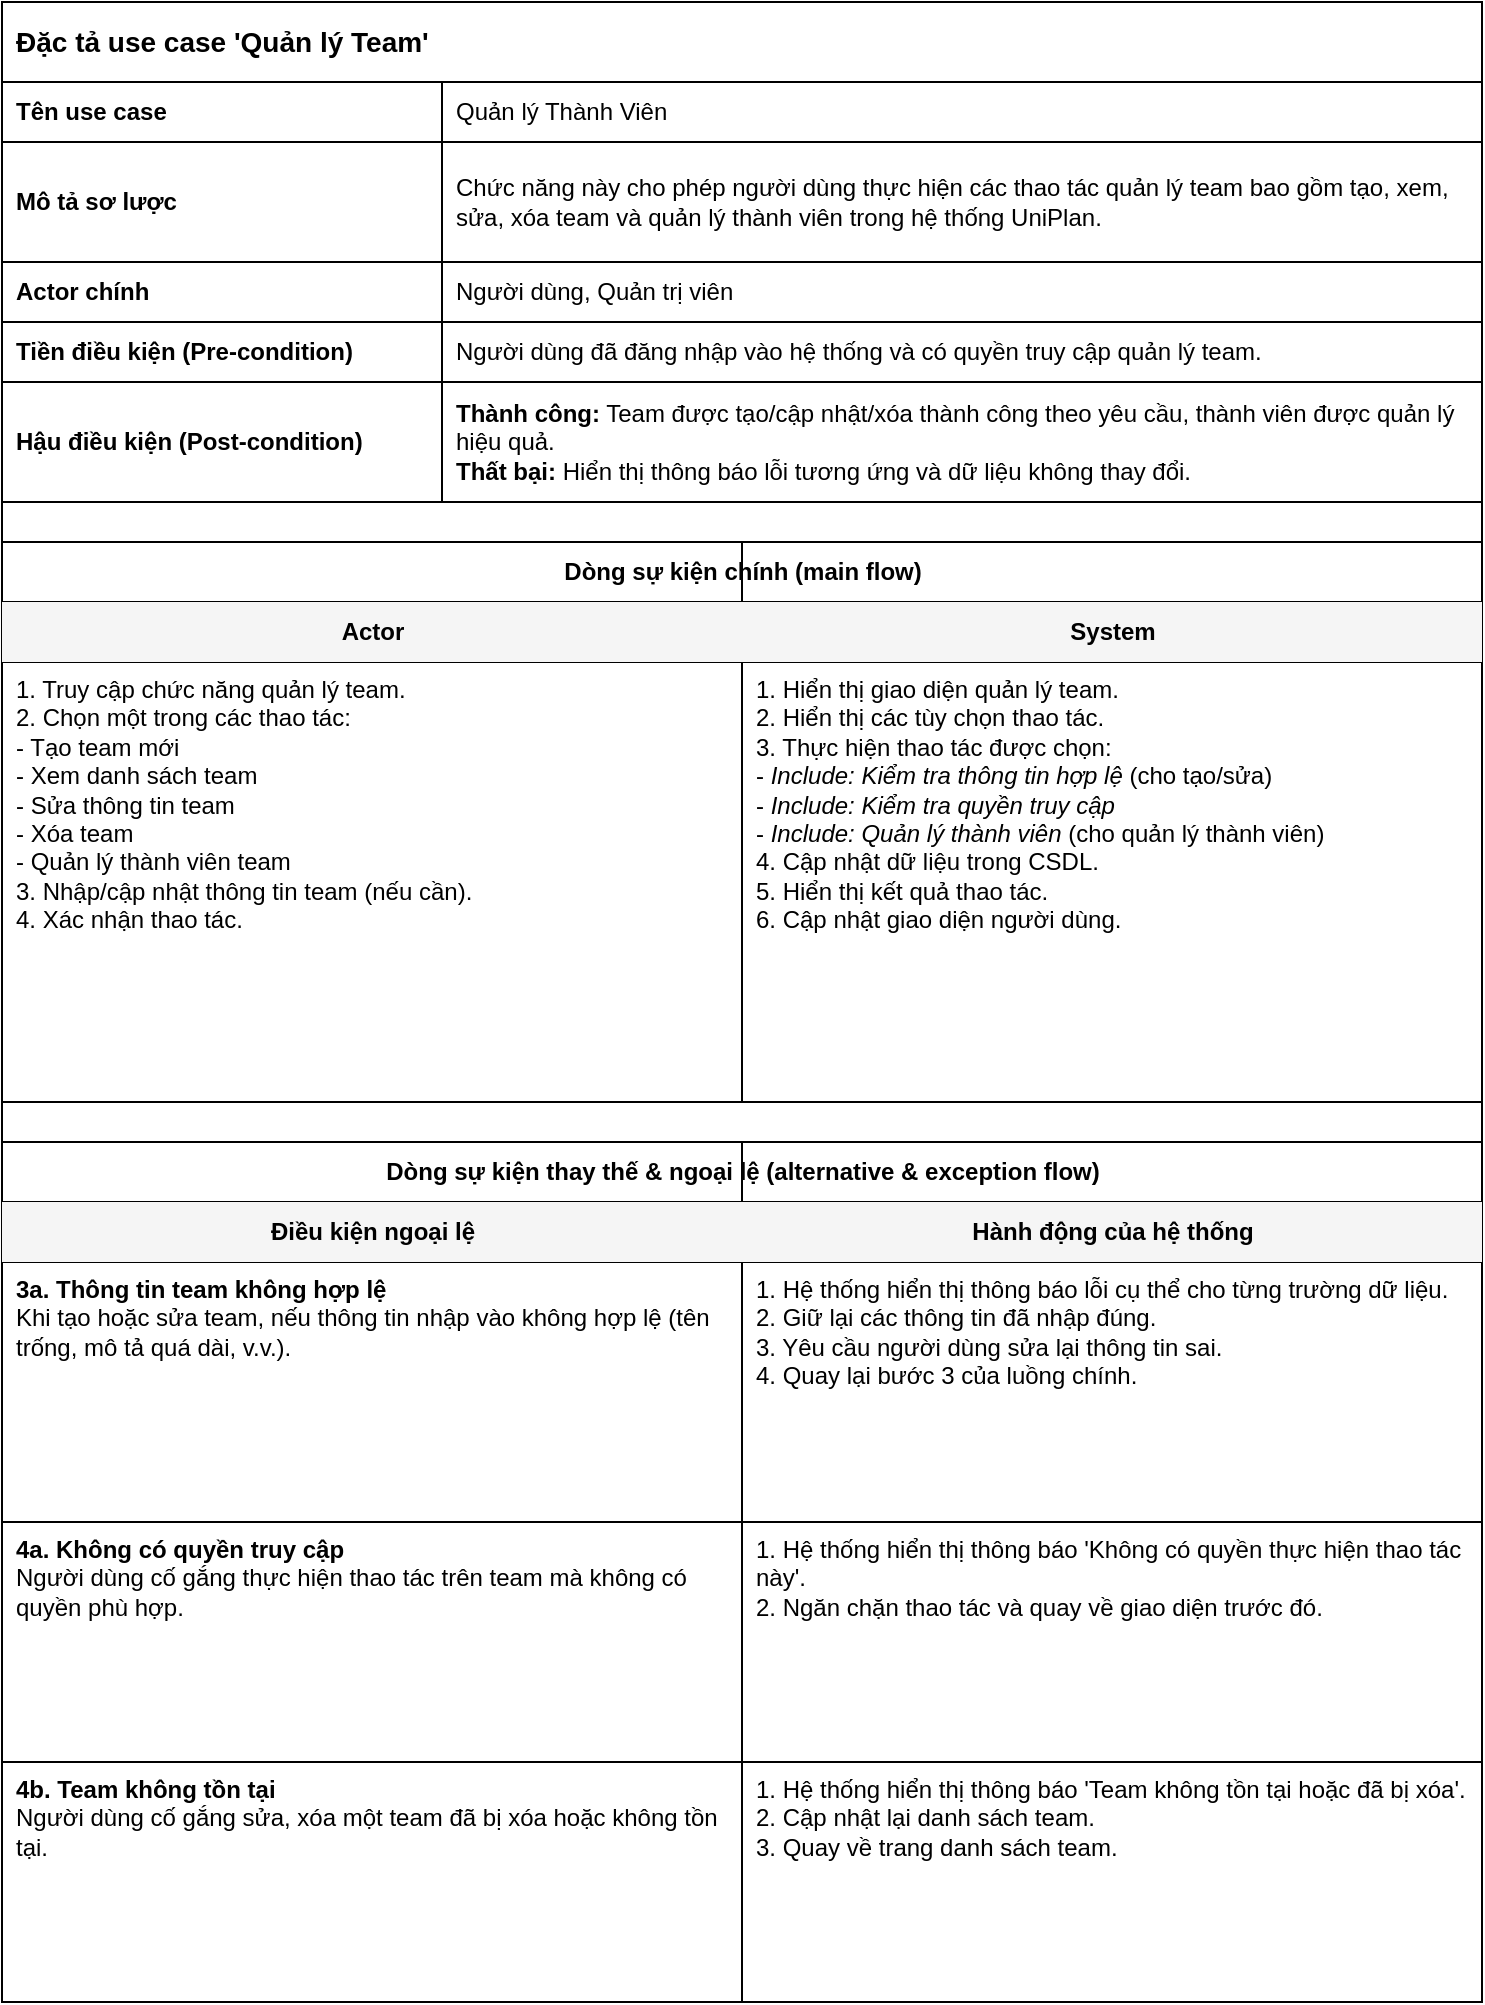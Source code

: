 <mxfile version="27.2.0">
  <diagram name="Professional Use Case Specification" id="quanlyteam_spec">
    <mxGraphModel dx="664" dy="690" grid="1" gridSize="10" guides="1" tooltips="1" connect="1" arrows="1" fold="1" page="1" pageScale="1" pageWidth="827" pageHeight="1169" background="#ffffff" math="0" shadow="0">
      <root>
        <mxCell id="0" />
        <mxCell id="1" parent="0" />
        <mxCell id="spec-container-team" value="" style="rounded=0;whiteSpace=wrap;html=1;shadow=0;strokeWidth=1;fillColor=none;verticalAlign=top;align=left;spacingLeft=10;spacingTop=10;" parent="1" vertex="1">
          <mxGeometry x="40" y="40" width="740" height="1000" as="geometry" />
        </mxCell>
        <mxCell id="title-team" value="&lt;b style=&quot;font-size: 14px;&quot;&gt;Đặc tả use case &#39;Quản lý Team&#39;&lt;/b&gt;" style="text;html=1;strokeColor=none;fillColor=none;align=left;verticalAlign=middle;whiteSpace=wrap;rounded=0;spacingLeft=5;fontFamily=Helvetica;" parent="spec-container-team" vertex="1">
          <mxGeometry width="740" height="40" as="geometry" />
        </mxCell>
        <mxCell id="table-info" value="" style="shape=table;startSize=0;container=1;collapsible=0;childLayout=tableLayout;fixedRows=1;rowLines=1;fontStyle=0;align=center;resizeLast=1;fontFamily=Helvetica;fontSize=12;" parent="spec-container-team" vertex="1">
          <mxGeometry y="40" width="740" height="210" as="geometry" />
        </mxCell>
        <mxCell id="info-row1" style="shape=tableRow;horizontal=0;startSize=0;swimlaneHead=0;swimlaneBody=0;top=0;left=0;bottom=0;right=0;collapsible=0;dropTarget=0;fillColor=none;" parent="table-info" vertex="1">
          <mxGeometry width="740" height="30" as="geometry" />
        </mxCell>
        <mxCell id="info-r1c1" value="&lt;b&gt;Tên use case&lt;/b&gt;" style="shape=partialRectangle;html=1;collapsible=0;dropTarget=0;pointerEvents=0;fillColor=none;top=0;left=0;bottom=0;right=0;strokeColor=inherit;align=left;verticalAlign=middle;spacingLeft=5;" parent="info-row1" vertex="1">
          <mxGeometry width="220" height="30" as="geometry">
            <mxRectangle width="220" height="30" as="alternateBounds" />
          </mxGeometry>
        </mxCell>
        <mxCell id="info-r1c2" value="Quản lý Thành Viên" style="shape=partialRectangle;html=1;collapsible=0;dropTarget=0;pointerEvents=0;fillColor=none;top=0;left=0;bottom=0;right=0;strokeColor=inherit;align=left;verticalAlign=middle;spacingLeft=5;" parent="info-row1" vertex="1">
          <mxGeometry x="220" width="520" height="30" as="geometry">
            <mxRectangle width="520" height="30" as="alternateBounds" />
          </mxGeometry>
        </mxCell>
        <mxCell id="info-row2" style="shape=tableRow;horizontal=0;startSize=0;swimlaneHead=0;swimlaneBody=0;top=0;left=0;bottom=0;right=0;collapsible=0;dropTarget=0;fillColor=none;" parent="table-info" vertex="1">
          <mxGeometry y="30" width="740" height="60" as="geometry" />
        </mxCell>
        <mxCell id="info-r2c1" value="&lt;b&gt;Mô tả sơ lược&lt;/b&gt;" style="shape=partialRectangle;html=1;collapsible=0;dropTarget=0;pointerEvents=0;fillColor=none;top=0;left=0;bottom=0;right=0;strokeColor=inherit;align=left;verticalAlign=middle;spacingLeft=5;whiteSpace=wrap;" parent="info-row2" vertex="1">
          <mxGeometry width="220" height="60" as="geometry">
            <mxRectangle width="220" height="60" as="alternateBounds" />
          </mxGeometry>
        </mxCell>
        <mxCell id="info-r2c2" value="Chức năng này cho phép người dùng thực hiện các thao tác quản lý team bao gồm tạo, xem, sửa, xóa team và quản lý thành viên trong hệ thống UniPlan." style="shape=partialRectangle;html=1;collapsible=0;dropTarget=0;pointerEvents=0;fillColor=none;top=0;left=0;bottom=0;right=0;strokeColor=inherit;align=left;verticalAlign=middle;spacingLeft=5;whiteSpace=wrap;" parent="info-row2" vertex="1">
          <mxGeometry x="220" width="520" height="60" as="geometry">
            <mxRectangle width="520" height="60" as="alternateBounds" />
          </mxGeometry>
        </mxCell>
        <mxCell id="info-row3" style="shape=tableRow;horizontal=0;startSize=0;swimlaneHead=0;swimlaneBody=0;top=0;left=0;bottom=0;right=0;collapsible=0;dropTarget=0;fillColor=none;" parent="table-info" vertex="1">
          <mxGeometry y="90" width="740" height="30" as="geometry" />
        </mxCell>
        <mxCell id="info-r3c1" value="&lt;b&gt;Actor chính&lt;/b&gt;" style="shape=partialRectangle;html=1;collapsible=0;dropTarget=0;pointerEvents=0;fillColor=none;top=0;left=0;bottom=0;right=0;strokeColor=inherit;align=left;verticalAlign=middle;spacingLeft=5;" parent="info-row3" vertex="1">
          <mxGeometry width="220" height="30" as="geometry">
            <mxRectangle width="220" height="30" as="alternateBounds" />
          </mxGeometry>
        </mxCell>
        <mxCell id="info-r3c2" value="Người dùng, Quản trị viên" style="shape=partialRectangle;html=1;collapsible=0;dropTarget=0;pointerEvents=0;fillColor=none;top=0;left=0;bottom=0;right=0;strokeColor=inherit;align=left;verticalAlign=middle;spacingLeft=5;" parent="info-row3" vertex="1">
          <mxGeometry x="220" width="520" height="30" as="geometry">
            <mxRectangle width="520" height="30" as="alternateBounds" />
          </mxGeometry>
        </mxCell>
        <mxCell id="info-row4" style="shape=tableRow;horizontal=0;startSize=0;swimlaneHead=0;swimlaneBody=0;top=0;left=0;bottom=0;right=0;collapsible=0;dropTarget=0;fillColor=none;" parent="table-info" vertex="1">
          <mxGeometry y="120" width="740" height="30" as="geometry" />
        </mxCell>
        <mxCell id="info-r4c1" value="&lt;b&gt;Tiền điều kiện (Pre-condition)&lt;/b&gt;" style="shape=partialRectangle;html=1;collapsible=0;dropTarget=0;pointerEvents=0;fillColor=none;top=0;left=0;bottom=0;right=0;strokeColor=inherit;align=left;verticalAlign=middle;spacingLeft=5;" parent="info-row4" vertex="1">
          <mxGeometry width="220" height="30" as="geometry">
            <mxRectangle width="220" height="30" as="alternateBounds" />
          </mxGeometry>
        </mxCell>
        <mxCell id="info-r4c2" value="Người dùng đã đăng nhập vào hệ thống và có quyền truy cập quản lý team." style="shape=partialRectangle;html=1;collapsible=0;dropTarget=0;pointerEvents=0;fillColor=none;top=0;left=0;bottom=0;right=0;strokeColor=inherit;align=left;verticalAlign=middle;spacingLeft=5;" parent="info-row4" vertex="1">
          <mxGeometry x="220" width="520" height="30" as="geometry">
            <mxRectangle width="520" height="30" as="alternateBounds" />
          </mxGeometry>
        </mxCell>
        <mxCell id="info-row5" style="shape=tableRow;horizontal=0;startSize=0;swimlaneHead=0;swimlaneBody=0;top=0;left=0;bottom=0;right=0;collapsible=0;dropTarget=0;fillColor=none;" parent="table-info" vertex="1">
          <mxGeometry y="150" width="740" height="60" as="geometry" />
        </mxCell>
        <mxCell id="info-r5c1" value="&lt;b&gt;Hậu điều kiện (Post-condition)&lt;/b&gt;" style="shape=partialRectangle;html=1;collapsible=0;dropTarget=0;pointerEvents=0;fillColor=none;top=0;left=0;bottom=0;right=0;strokeColor=inherit;align=left;verticalAlign=middle;spacingLeft=5;whiteSpace=wrap;" parent="info-row5" vertex="1">
          <mxGeometry width="220" height="60" as="geometry">
            <mxRectangle width="220" height="60" as="alternateBounds" />
          </mxGeometry>
        </mxCell>
        <mxCell id="info-r5c2" value="&lt;b&gt;Thành công:&lt;/b&gt; Team được tạo/cập nhật/xóa thành công theo yêu cầu, thành viên được quản lý hiệu quả.&lt;br&gt;&lt;b&gt;Thất bại:&lt;/b&gt; Hiển thị thông báo lỗi tương ứng và dữ liệu không thay đổi." style="shape=partialRectangle;html=1;collapsible=0;dropTarget=0;pointerEvents=0;fillColor=none;top=0;left=0;bottom=0;right=0;strokeColor=inherit;align=left;verticalAlign=middle;spacingLeft=5;whiteSpace=wrap;" parent="info-row5" vertex="1">
          <mxGeometry x="220" width="520" height="60" as="geometry">
            <mxRectangle width="520" height="60" as="alternateBounds" />
          </mxGeometry>
        </mxCell>
        <mxCell id="table-mainflow-team" value="" style="shape=table;startSize=0;container=1;collapsible=0;childLayout=tableLayout;fixedRows=1;rowLines=1;fontStyle=0;align=center;resizeLast=1;fontFamily=Helvetica;fontSize=12;" parent="spec-container-team" vertex="1">
          <mxGeometry y="270" width="740" height="280" as="geometry" />
        </mxCell>
        <mxCell id="mainflow-title-row" style="shape=tableRow;horizontal=0;startSize=0;swimlaneHead=0;swimlaneBody=0;top=0;left=0;bottom=0;right=0;collapsible=0;dropTarget=0;fillColor=none;" parent="table-mainflow-team" vertex="1">
          <mxGeometry width="740" height="30" as="geometry" />
        </mxCell>
        <mxCell id="mainflow-title-cell" value="&lt;b&gt;Dòng sự kiện chính (main flow)&lt;/b&gt;" style="shape=partialRectangle;html=1;collapsible=0;dropTarget=0;pointerEvents=0;fillColor=none;top=0;left=0;bottom=0;right=0;strokeColor=inherit;align=center;verticalAlign=middle;" parent="mainflow-title-row" vertex="1">
          <mxGeometry width="740" height="30" as="geometry" />
        </mxCell>
        <mxCell id="mainflow-header-row" style="shape=tableRow;horizontal=0;startSize=0;swimlaneHead=0;swimlaneBody=0;top=0;left=0;bottom=0;right=0;collapsible=0;dropTarget=0;fillColor=#f5f5f5;" parent="table-mainflow-team" vertex="1">
          <mxGeometry y="30" width="740" height="30" as="geometry" />
        </mxCell>
        <mxCell id="mainflow-h1" value="&lt;b&gt;Actor&lt;/b&gt;" style="shape=partialRectangle;html=1;collapsible=0;dropTarget=0;pointerEvents=0;fillColor=none;top=0;left=0;bottom=0;right=0;strokeColor=inherit;align=center;verticalAlign=middle;" parent="mainflow-header-row" vertex="1">
          <mxGeometry width="370" height="30" as="geometry" />
        </mxCell>
        <mxCell id="mainflow-h2" value="&lt;b&gt;System&lt;/b&gt;" style="shape=partialRectangle;html=1;collapsible=0;dropTarget=0;pointerEvents=0;fillColor=none;top=0;left=0;bottom=0;right=0;strokeColor=inherit;align=center;verticalAlign=middle;" parent="mainflow-header-row" vertex="1">
          <mxGeometry x="370" width="370" height="30" as="geometry" />
        </mxCell>
        <mxCell id="mainflow-content-row" style="shape=tableRow;horizontal=0;startSize=0;swimlaneHead=0;swimlaneBody=0;top=0;left=0;bottom=0;right=0;collapsible=0;dropTarget=0;fillColor=none;" parent="table-mainflow-team" vertex="1">
          <mxGeometry y="60" width="740" height="220" as="geometry" />
        </mxCell>
        <mxCell id="mainflow-r1c1" value="1. Truy cập chức năng quản lý team.&lt;br&gt;2. Chọn một trong các thao tác:&lt;br&gt;   - Tạo team mới&lt;br&gt;   - Xem danh sách team&lt;br&gt;   - Sửa thông tin team&lt;br&gt;   - Xóa team&lt;br&gt;   - Quản lý thành viên team&lt;br&gt;3. Nhập/cập nhật thông tin team (nếu cần).&lt;br&gt;4. Xác nhận thao tác." style="shape=partialRectangle;html=1;collapsible=0;dropTarget=0;pointerEvents=0;fillColor=none;top=0;left=0;bottom=0;right=0;strokeColor=inherit;align=left;verticalAlign=top;whiteSpace=wrap;spacingLeft=5;" parent="mainflow-content-row" vertex="1">
          <mxGeometry width="370" height="220" as="geometry" />
        </mxCell>
        <mxCell id="mainflow-r1c2" value="1. Hiển thị giao diện quản lý team.&lt;br&gt;2. Hiển thị các tùy chọn thao tác.&lt;br&gt;3. Thực hiện thao tác được chọn:&lt;br&gt;   - &lt;i&gt;Include: Kiểm tra thông tin hợp lệ&lt;/i&gt; (cho tạo/sửa)&lt;br&gt;   - &lt;i&gt;Include: Kiểm tra quyền truy cập&lt;/i&gt;&lt;br&gt;   - &lt;i&gt;Include: Quản lý thành viên&lt;/i&gt; (cho quản lý thành viên)&lt;br&gt;4. Cập nhật dữ liệu trong CSDL.&lt;br&gt;5. Hiển thị kết quả thao tác.&lt;br&gt;6. Cập nhật giao diện người dùng." style="shape=partialRectangle;html=1;collapsible=0;dropTarget=0;pointerEvents=0;fillColor=none;top=0;left=0;bottom=0;right=0;strokeColor=inherit;align=left;verticalAlign=top;whiteSpace=wrap;spacingLeft=5;" parent="mainflow-content-row" vertex="1">
          <mxGeometry x="370" width="370" height="220" as="geometry" />
        </mxCell>
        <mxCell id="table-exceptionflow-team" value="" style="shape=table;startSize=0;container=1;collapsible=0;childLayout=tableLayout;fixedRows=1;rowLines=1;fontStyle=0;align=center;resizeLast=1;fontFamily=Helvetica;fontSize=12;" parent="spec-container-team" vertex="1">
          <mxGeometry y="570" width="740" height="430" as="geometry" />
        </mxCell>
        <mxCell id="exceptionflow-title-row" style="shape=tableRow;horizontal=0;startSize=0;swimlaneHead=0;swimlaneBody=0;top=0;left=0;bottom=0;right=0;collapsible=0;dropTarget=0;fillColor=none;" parent="table-exceptionflow-team" vertex="1">
          <mxGeometry width="740" height="30" as="geometry" />
        </mxCell>
        <mxCell id="exceptionflow-title-cell" value="&lt;b&gt;Dòng sự kiện thay thế &amp;amp; ngoại lệ (alternative &amp;amp; exception flow)&lt;/b&gt;" style="shape=partialRectangle;html=1;collapsible=0;dropTarget=0;pointerEvents=0;fillColor=none;top=0;left=0;bottom=0;right=0;strokeColor=inherit;align=center;verticalAlign=middle;" parent="exceptionflow-title-row" vertex="1">
          <mxGeometry width="740" height="30" as="geometry" />
        </mxCell>
        <mxCell id="exceptionflow-header-row" style="shape=tableRow;horizontal=0;startSize=0;swimlaneHead=0;swimlaneBody=0;top=0;left=0;bottom=0;right=0;collapsible=0;dropTarget=0;fillColor=#f5f5f5;" parent="table-exceptionflow-team" vertex="1">
          <mxGeometry y="30" width="740" height="30" as="geometry" />
        </mxCell>
        <mxCell id="exceptionflow-h1" value="&lt;b&gt;Điều kiện ngoại lệ&lt;/b&gt;" style="shape=partialRectangle;html=1;collapsible=0;dropTarget=0;pointerEvents=0;fillColor=none;top=0;left=0;bottom=0;right=0;strokeColor=inherit;align=center;verticalAlign=middle;" parent="exceptionflow-header-row" vertex="1">
          <mxGeometry width="370" height="30" as="geometry" />
        </mxCell>
        <mxCell id="exceptionflow-h2" value="&lt;b&gt;Hành động của hệ thống&lt;/b&gt;" style="shape=partialRectangle;html=1;collapsible=0;dropTarget=0;pointerEvents=0;fillColor=none;top=0;left=0;bottom=0;right=0;strokeColor=inherit;align=center;verticalAlign=middle;" parent="exceptionflow-header-row" vertex="1">
          <mxGeometry x="370" width="370" height="30" as="geometry" />
        </mxCell>
        <mxCell id="exceptionflow-row1" style="shape=tableRow;horizontal=0;startSize=0;swimlaneHead=0;swimlaneBody=0;top=0;left=0;bottom=0;right=0;collapsible=0;dropTarget=0;fillColor=none;" parent="table-exceptionflow-team" vertex="1">
          <mxGeometry y="60" width="740" height="130" as="geometry" />
        </mxCell>
        <mxCell id="exceptionflow-r1c1" value="&lt;b&gt;3a. Thông tin team không hợp lệ&lt;/b&gt;&lt;br&gt;Khi tạo hoặc sửa team, nếu thông tin nhập vào không hợp lệ (tên trống, mô tả quá dài, v.v.)." style="shape=partialRectangle;html=1;collapsible=0;dropTarget=0;pointerEvents=0;fillColor=none;top=0;left=0;bottom=0;right=0;strokeColor=inherit;align=left;verticalAlign=top;whiteSpace=wrap;spacingLeft=5;" parent="exceptionflow-row1" vertex="1">
          <mxGeometry width="370" height="130" as="geometry" />
        </mxCell>
        <mxCell id="exceptionflow-r1c2" value="1. Hệ thống hiển thị thông báo lỗi cụ thể cho từng trường dữ liệu.&lt;br&gt;2. Giữ lại các thông tin đã nhập đúng.&lt;br&gt;3. Yêu cầu người dùng sửa lại thông tin sai.&lt;br&gt;4. Quay lại bước 3 của luồng chính." style="shape=partialRectangle;html=1;collapsible=0;dropTarget=0;pointerEvents=0;fillColor=none;top=0;left=0;bottom=0;right=0;strokeColor=inherit;align=left;verticalAlign=top;whiteSpace=wrap;spacingLeft=5;" parent="exceptionflow-row1" vertex="1">
          <mxGeometry x="370" width="370" height="130" as="geometry" />
        </mxCell>
        <mxCell id="exceptionflow-row2" style="shape=tableRow;horizontal=0;startSize=0;swimlaneHead=0;swimlaneBody=0;top=0;left=0;bottom=0;right=0;collapsible=0;dropTarget=0;fillColor=none;" parent="table-exceptionflow-team" vertex="1">
          <mxGeometry y="190" width="740" height="120" as="geometry" />
        </mxCell>
        <mxCell id="exceptionflow-r2c1" value="&lt;b&gt;4a. Không có quyền truy cập&lt;/b&gt;&lt;br&gt;Người dùng cố gắng thực hiện thao tác trên team mà không có quyền phù hợp." style="shape=partialRectangle;html=1;collapsible=0;dropTarget=0;pointerEvents=0;fillColor=none;top=0;left=0;bottom=0;right=0;strokeColor=inherit;align=left;verticalAlign=top;whiteSpace=wrap;spacingLeft=5;" parent="exceptionflow-row2" vertex="1">
          <mxGeometry width="370" height="120" as="geometry" />
        </mxCell>
        <mxCell id="exceptionflow-r2c2" value="1. Hệ thống hiển thị thông báo &#39;Không có quyền thực hiện thao tác này&#39;.&lt;br&gt;2. Ngăn chặn thao tác và quay về giao diện trước đó." style="shape=partialRectangle;html=1;collapsible=0;dropTarget=0;pointerEvents=0;fillColor=none;top=0;left=0;bottom=0;right=0;strokeColor=inherit;align=left;verticalAlign=top;whiteSpace=wrap;spacingLeft=5;" parent="exceptionflow-row2" vertex="1">
          <mxGeometry x="370" width="370" height="120" as="geometry" />
        </mxCell>
        <mxCell id="exceptionflow-row3" style="shape=tableRow;horizontal=0;startSize=0;swimlaneHead=0;swimlaneBody=0;top=0;left=0;bottom=0;right=0;collapsible=0;dropTarget=0;fillColor=none;" parent="table-exceptionflow-team" vertex="1">
          <mxGeometry y="310" width="740" height="120" as="geometry" />
        </mxCell>
        <mxCell id="exceptionflow-r3c1" value="&lt;b&gt;4b. Team không tồn tại&lt;/b&gt;&lt;br&gt;Người dùng cố gắng sửa, xóa một team đã bị xóa hoặc không tồn tại." style="shape=partialRectangle;html=1;collapsible=0;dropTarget=0;pointerEvents=0;fillColor=none;top=0;left=0;bottom=0;right=0;strokeColor=inherit;align=left;verticalAlign=top;whiteSpace=wrap;spacingLeft=5;" parent="exceptionflow-row3" vertex="1">
          <mxGeometry width="370" height="120" as="geometry" />
        </mxCell>
        <mxCell id="exceptionflow-r3c2" value="1. Hệ thống hiển thị thông báo &#39;Team không tồn tại hoặc đã bị xóa&#39;.&lt;br&gt;2. Cập nhật lại danh sách team.&lt;br&gt;3. Quay về trang danh sách team." style="shape=partialRectangle;html=1;collapsible=0;dropTarget=0;pointerEvents=0;fillColor=none;top=0;left=0;bottom=0;right=0;strokeColor=inherit;align=left;verticalAlign=top;whiteSpace=wrap;spacingLeft=5;" parent="exceptionflow-row3" vertex="1">
          <mxGeometry x="370" width="370" height="120" as="geometry" />
        </mxCell>
      </root>
    </mxGraphModel>
  </diagram>
</mxfile>
